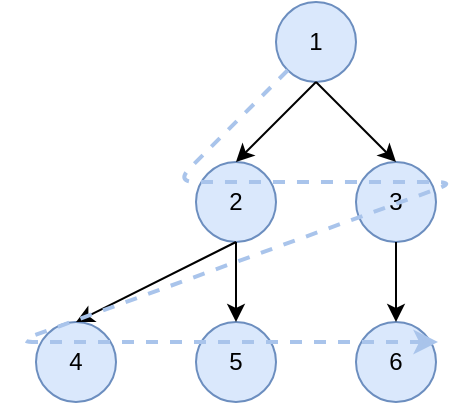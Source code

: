 <mxfile version="12.6.5" type="device"><diagram id="88nEAhrj8GC8Lm6TxaR7" name="Page-1"><mxGraphModel dx="1086" dy="966" grid="1" gridSize="10" guides="1" tooltips="1" connect="1" arrows="1" fold="1" page="1" pageScale="1" pageWidth="827" pageHeight="1169" math="0" shadow="0"><root><mxCell id="0"/><mxCell id="1" parent="0"/><mxCell id="ZjXtoNBop-qLeiRIWlLh-1" value="1" style="ellipse;whiteSpace=wrap;html=1;aspect=fixed;shadow=0;fillColor=#dae8fc;strokeColor=#6c8ebf;" vertex="1" parent="1"><mxGeometry x="320" y="120" width="40" height="40" as="geometry"/></mxCell><mxCell id="ZjXtoNBop-qLeiRIWlLh-2" value="2" style="ellipse;whiteSpace=wrap;html=1;aspect=fixed;shadow=0;fillColor=#dae8fc;strokeColor=#6c8ebf;" vertex="1" parent="1"><mxGeometry x="280" y="200" width="40" height="40" as="geometry"/></mxCell><mxCell id="ZjXtoNBop-qLeiRIWlLh-3" value="3" style="ellipse;whiteSpace=wrap;html=1;aspect=fixed;shadow=0;fillColor=#dae8fc;strokeColor=#6c8ebf;" vertex="1" parent="1"><mxGeometry x="360" y="200" width="40" height="40" as="geometry"/></mxCell><mxCell id="ZjXtoNBop-qLeiRIWlLh-4" value="4" style="ellipse;whiteSpace=wrap;html=1;aspect=fixed;shadow=0;fillColor=#dae8fc;strokeColor=#6c8ebf;" vertex="1" parent="1"><mxGeometry x="200" y="280" width="40" height="40" as="geometry"/></mxCell><mxCell id="ZjXtoNBop-qLeiRIWlLh-5" value="5" style="ellipse;whiteSpace=wrap;html=1;aspect=fixed;shadow=0;fillColor=#dae8fc;strokeColor=#6c8ebf;" vertex="1" parent="1"><mxGeometry x="280" y="280" width="40" height="40" as="geometry"/></mxCell><mxCell id="ZjXtoNBop-qLeiRIWlLh-6" value="6" style="ellipse;whiteSpace=wrap;html=1;aspect=fixed;shadow=0;fillColor=#dae8fc;strokeColor=#6c8ebf;" vertex="1" parent="1"><mxGeometry x="360" y="280" width="40" height="40" as="geometry"/></mxCell><mxCell id="ZjXtoNBop-qLeiRIWlLh-8" value="" style="endArrow=classic;html=1;exitX=0.5;exitY=1;exitDx=0;exitDy=0;entryX=0.5;entryY=0;entryDx=0;entryDy=0;" edge="1" parent="1" source="ZjXtoNBop-qLeiRIWlLh-1" target="ZjXtoNBop-qLeiRIWlLh-2"><mxGeometry width="50" height="50" relative="1" as="geometry"><mxPoint x="200" y="390" as="sourcePoint"/><mxPoint x="250" y="340" as="targetPoint"/></mxGeometry></mxCell><mxCell id="ZjXtoNBop-qLeiRIWlLh-9" value="" style="endArrow=classic;html=1;entryX=0.5;entryY=0;entryDx=0;entryDy=0;" edge="1" parent="1" target="ZjXtoNBop-qLeiRIWlLh-3"><mxGeometry width="50" height="50" relative="1" as="geometry"><mxPoint x="340" y="160" as="sourcePoint"/><mxPoint x="470" y="170" as="targetPoint"/></mxGeometry></mxCell><mxCell id="ZjXtoNBop-qLeiRIWlLh-10" value="" style="endArrow=classic;html=1;exitX=0.5;exitY=1;exitDx=0;exitDy=0;entryX=0.5;entryY=0;entryDx=0;entryDy=0;" edge="1" parent="1" source="ZjXtoNBop-qLeiRIWlLh-2" target="ZjXtoNBop-qLeiRIWlLh-4"><mxGeometry width="50" height="50" relative="1" as="geometry"><mxPoint x="200" y="390" as="sourcePoint"/><mxPoint x="250" y="340" as="targetPoint"/></mxGeometry></mxCell><mxCell id="ZjXtoNBop-qLeiRIWlLh-11" value="" style="endArrow=classic;html=1;exitX=0.5;exitY=1;exitDx=0;exitDy=0;entryX=0.5;entryY=0;entryDx=0;entryDy=0;" edge="1" parent="1" source="ZjXtoNBop-qLeiRIWlLh-2" target="ZjXtoNBop-qLeiRIWlLh-5"><mxGeometry width="50" height="50" relative="1" as="geometry"><mxPoint x="200" y="390" as="sourcePoint"/><mxPoint x="250" y="340" as="targetPoint"/></mxGeometry></mxCell><mxCell id="ZjXtoNBop-qLeiRIWlLh-12" value="" style="endArrow=classic;html=1;exitX=0.5;exitY=1;exitDx=0;exitDy=0;entryX=0.5;entryY=0;entryDx=0;entryDy=0;" edge="1" parent="1" source="ZjXtoNBop-qLeiRIWlLh-3" target="ZjXtoNBop-qLeiRIWlLh-6"><mxGeometry width="50" height="50" relative="1" as="geometry"><mxPoint x="200" y="390" as="sourcePoint"/><mxPoint x="250" y="340" as="targetPoint"/></mxGeometry></mxCell><mxCell id="ZjXtoNBop-qLeiRIWlLh-17" value="" style="endArrow=classic;html=1;dashed=1;strokeColor=#A9C4EB;strokeWidth=2;entryX=1.025;entryY=0.25;entryDx=0;entryDy=0;exitX=0;exitY=1;exitDx=0;exitDy=0;entryPerimeter=0;" edge="1" parent="1" source="ZjXtoNBop-qLeiRIWlLh-1" target="ZjXtoNBop-qLeiRIWlLh-6"><mxGeometry width="50" height="50" relative="1" as="geometry"><mxPoint x="200" y="390" as="sourcePoint"/><mxPoint x="250" y="340" as="targetPoint"/><Array as="points"><mxPoint x="270" y="210"/><mxPoint x="410" y="210"/><mxPoint x="190" y="290"/></Array></mxGeometry></mxCell></root></mxGraphModel></diagram></mxfile>